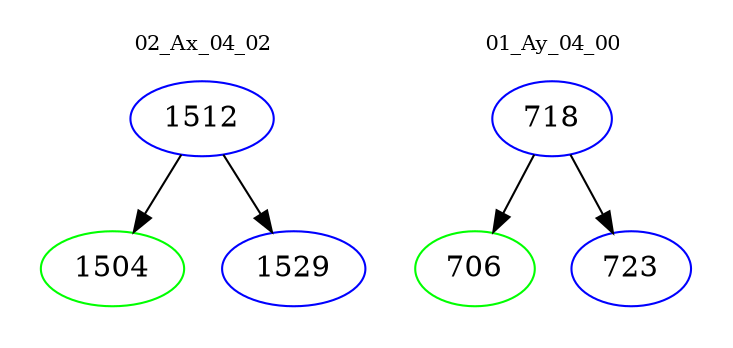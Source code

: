 digraph{
subgraph cluster_0 {
color = white
label = "02_Ax_04_02";
fontsize=10;
T0_1512 [label="1512", color="blue"]
T0_1512 -> T0_1504 [color="black"]
T0_1504 [label="1504", color="green"]
T0_1512 -> T0_1529 [color="black"]
T0_1529 [label="1529", color="blue"]
}
subgraph cluster_1 {
color = white
label = "01_Ay_04_00";
fontsize=10;
T1_718 [label="718", color="blue"]
T1_718 -> T1_706 [color="black"]
T1_706 [label="706", color="green"]
T1_718 -> T1_723 [color="black"]
T1_723 [label="723", color="blue"]
}
}
